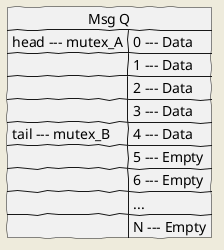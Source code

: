 
@startuml twolock_msg_q
' !include https://raw.githubusercontent.com/plantuml-stdlib/C4-PlantUML/master/C4_Container.puml

' System(systemAlias, "UDP Server", "")
' System(clientAlias, "UDP CLient", "")

' Rel(clientAlias, systemAlias, "Send data", "")
' Rel(systemAlias, clientAlias, "Reply ack", "")

' https://plantuml.com/sequence-diagram
skinparam backgroundColor #EEEBDC
skinparam handwritten true

left to right direction

json "Msg Q" as J {
    "head --- mutex_A":"0 --- Data",
    "":"1 --- Data",
    "":"2 --- Data",
    "":"3 --- Data",
    "tail --- mutex_B":"4 --- Data",
    "":"5 --- Empty",
    "":"6 --- Empty",
    "":"...",
    "":"N --- Empty"
}
@enduml